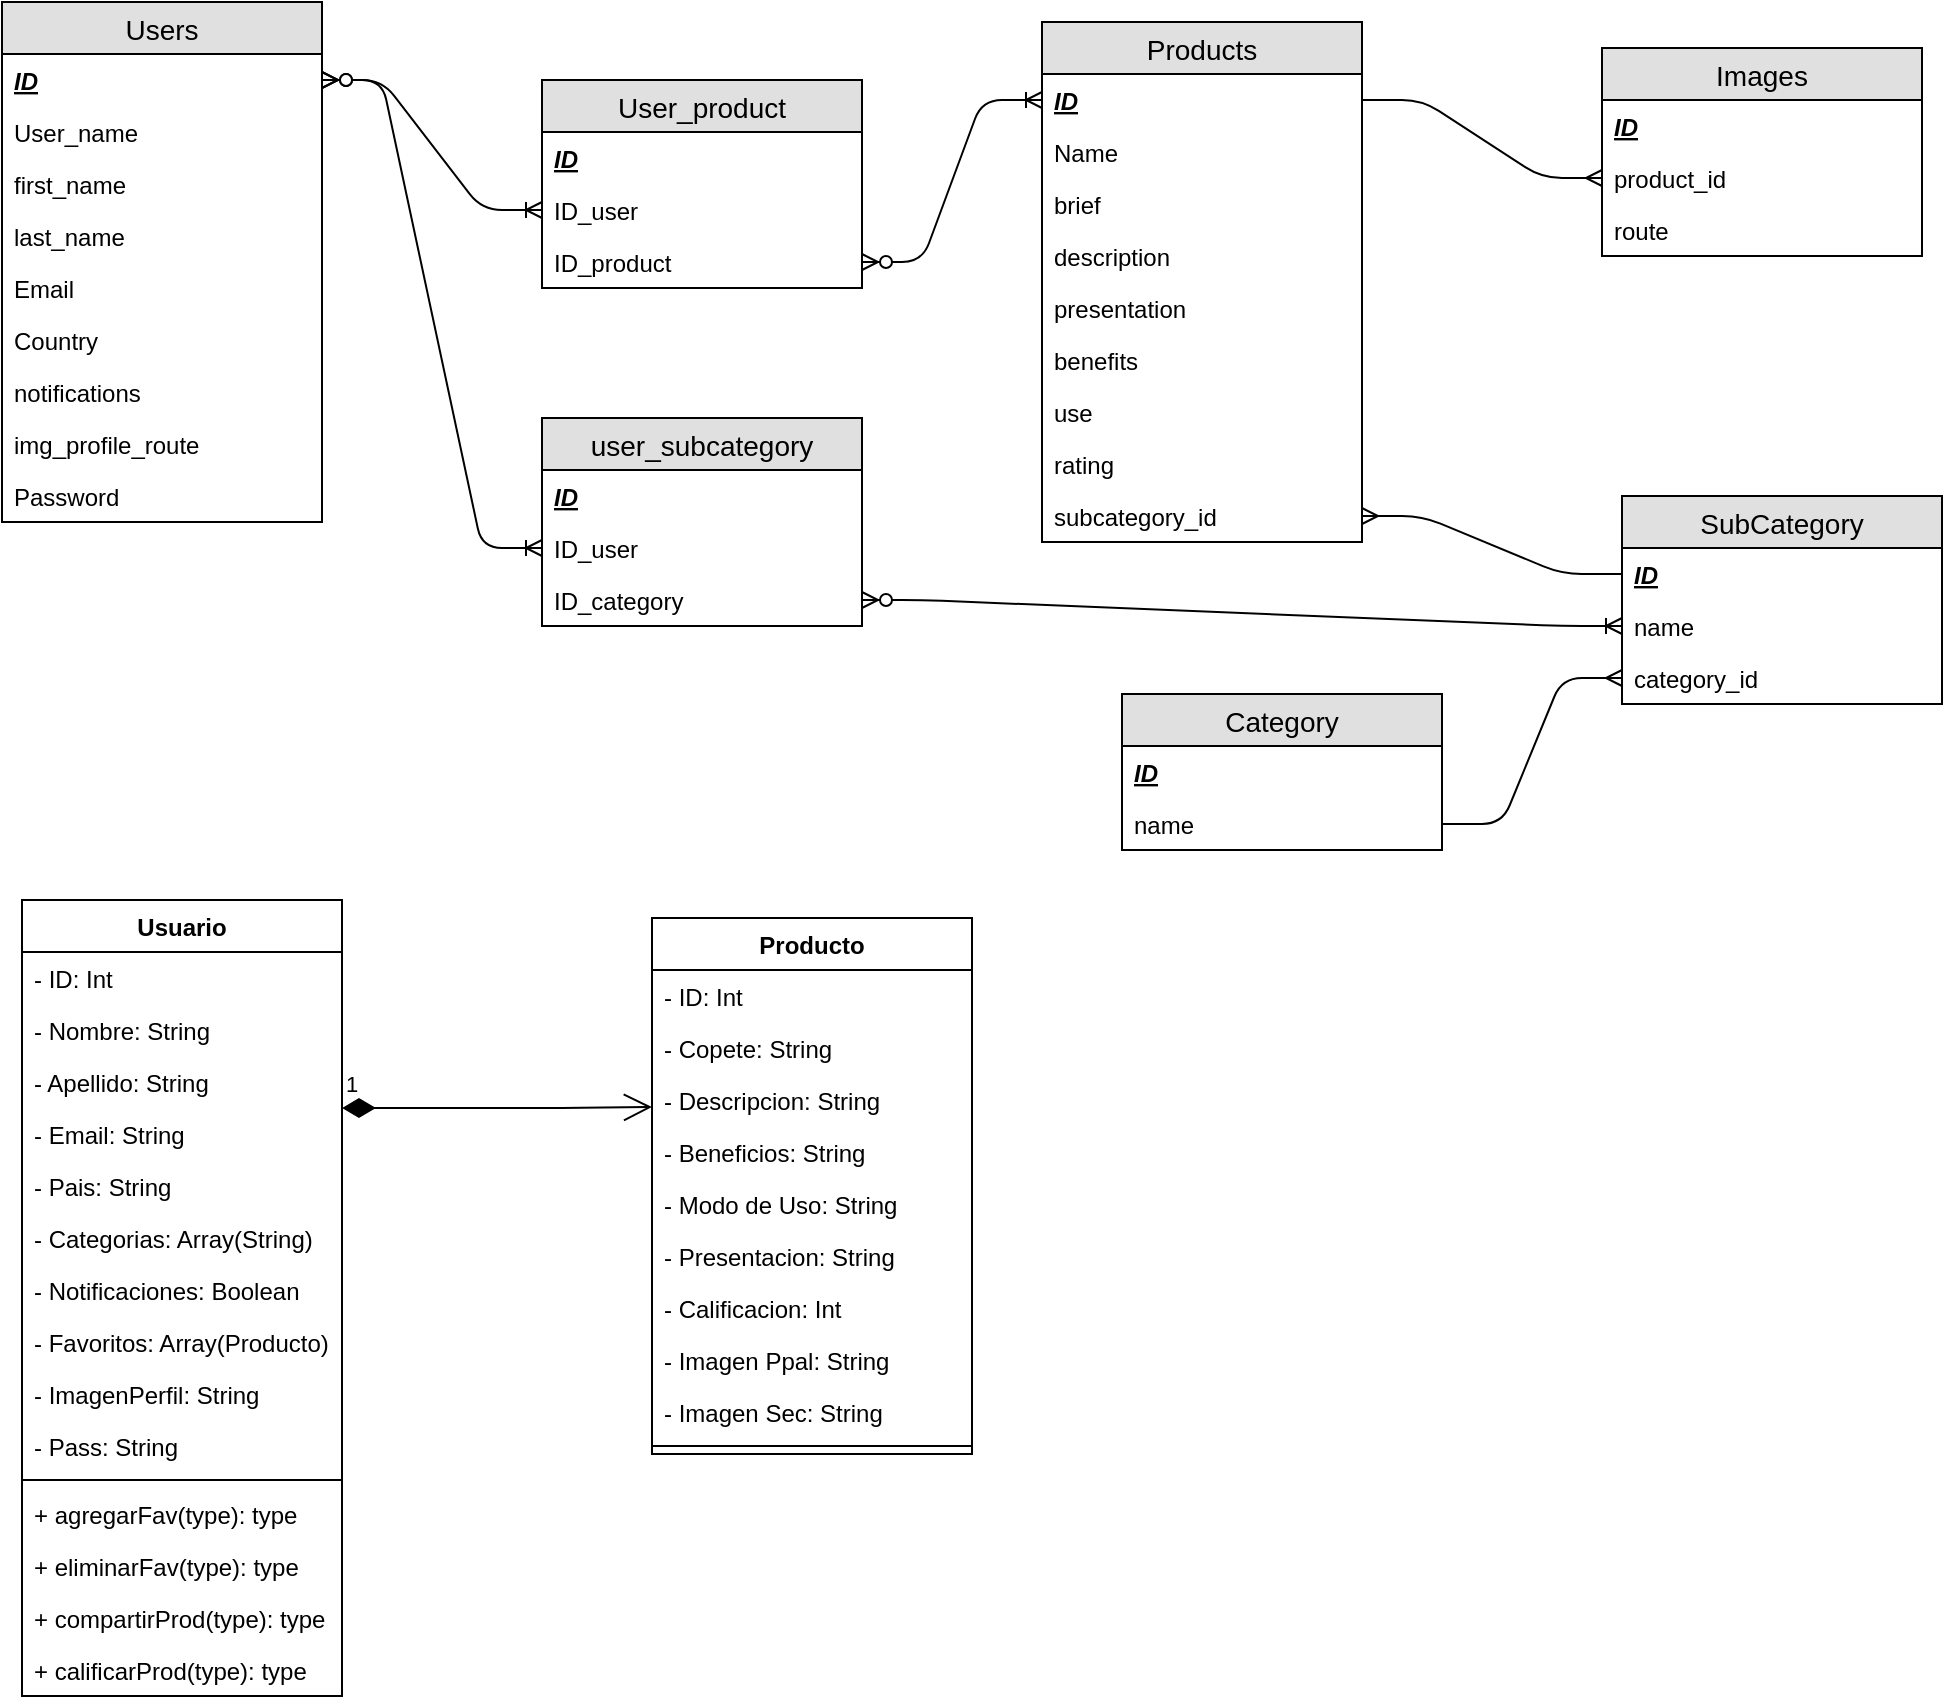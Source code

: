 <mxfile version="11.1.1" type="device"><diagram id="9JdMIs93_McyVVizlDGH" name="Page-1"><mxGraphModel dx="868" dy="452" grid="1" gridSize="10" guides="1" tooltips="1" connect="1" arrows="1" fold="1" page="1" pageScale="1" pageWidth="850" pageHeight="1100" math="0" shadow="0"><root><mxCell id="0"/><mxCell id="1" parent="0"/><mxCell id="tbqG77haK-ozaNqAaKWU-1" value="Users" style="swimlane;fontStyle=0;childLayout=stackLayout;horizontal=1;startSize=26;fillColor=#e0e0e0;horizontalStack=0;resizeParent=1;resizeParentMax=0;resizeLast=0;collapsible=1;marginBottom=0;swimlaneFillColor=#ffffff;align=center;fontSize=14;" parent="1" vertex="1"><mxGeometry x="20" y="20" width="160" height="260" as="geometry"/></mxCell><mxCell id="tbqG77haK-ozaNqAaKWU-2" value="ID" style="text;strokeColor=none;fillColor=none;spacingLeft=4;spacingRight=4;overflow=hidden;rotatable=0;points=[[0,0.5],[1,0.5]];portConstraint=eastwest;fontSize=12;fontStyle=7" parent="tbqG77haK-ozaNqAaKWU-1" vertex="1"><mxGeometry y="26" width="160" height="26" as="geometry"/></mxCell><mxCell id="tbqG77haK-ozaNqAaKWU-3" value="User_name" style="text;strokeColor=none;fillColor=none;spacingLeft=4;spacingRight=4;overflow=hidden;rotatable=0;points=[[0,0.5],[1,0.5]];portConstraint=eastwest;fontSize=12;" parent="tbqG77haK-ozaNqAaKWU-1" vertex="1"><mxGeometry y="52" width="160" height="26" as="geometry"/></mxCell><mxCell id="oBvDFInKLOORN9EYhW_f-15" value="first_name" style="text;strokeColor=none;fillColor=none;spacingLeft=4;spacingRight=4;overflow=hidden;rotatable=0;points=[[0,0.5],[1,0.5]];portConstraint=eastwest;fontSize=12;" parent="tbqG77haK-ozaNqAaKWU-1" vertex="1"><mxGeometry y="78" width="160" height="26" as="geometry"/></mxCell><mxCell id="tbqG77haK-ozaNqAaKWU-6" value="last_name" style="text;strokeColor=none;fillColor=none;spacingLeft=4;spacingRight=4;overflow=hidden;rotatable=0;points=[[0,0.5],[1,0.5]];portConstraint=eastwest;fontSize=12;" parent="tbqG77haK-ozaNqAaKWU-1" vertex="1"><mxGeometry y="104" width="160" height="26" as="geometry"/></mxCell><mxCell id="tbqG77haK-ozaNqAaKWU-7" value="Email" style="text;strokeColor=none;fillColor=none;spacingLeft=4;spacingRight=4;overflow=hidden;rotatable=0;points=[[0,0.5],[1,0.5]];portConstraint=eastwest;fontSize=12;" parent="tbqG77haK-ozaNqAaKWU-1" vertex="1"><mxGeometry y="130" width="160" height="26" as="geometry"/></mxCell><mxCell id="tbqG77haK-ozaNqAaKWU-9" value="Country" style="text;strokeColor=none;fillColor=none;spacingLeft=4;spacingRight=4;overflow=hidden;rotatable=0;points=[[0,0.5],[1,0.5]];portConstraint=eastwest;fontSize=12;" parent="tbqG77haK-ozaNqAaKWU-1" vertex="1"><mxGeometry y="156" width="160" height="26" as="geometry"/></mxCell><mxCell id="tbqG77haK-ozaNqAaKWU-18" value="notifications" style="text;strokeColor=none;fillColor=none;spacingLeft=4;spacingRight=4;overflow=hidden;rotatable=0;points=[[0,0.5],[1,0.5]];portConstraint=eastwest;fontSize=12;" parent="tbqG77haK-ozaNqAaKWU-1" vertex="1"><mxGeometry y="182" width="160" height="26" as="geometry"/></mxCell><mxCell id="tbqG77haK-ozaNqAaKWU-19" value="img_profile_route" style="text;strokeColor=none;fillColor=none;spacingLeft=4;spacingRight=4;overflow=hidden;rotatable=0;points=[[0,0.5],[1,0.5]];portConstraint=eastwest;fontSize=12;" parent="tbqG77haK-ozaNqAaKWU-1" vertex="1"><mxGeometry y="208" width="160" height="26" as="geometry"/></mxCell><mxCell id="tbqG77haK-ozaNqAaKWU-4" value="Password" style="text;strokeColor=none;fillColor=none;spacingLeft=4;spacingRight=4;overflow=hidden;rotatable=0;points=[[0,0.5],[1,0.5]];portConstraint=eastwest;fontSize=12;" parent="tbqG77haK-ozaNqAaKWU-1" vertex="1"><mxGeometry y="234" width="160" height="26" as="geometry"/></mxCell><mxCell id="tbqG77haK-ozaNqAaKWU-20" value="Products" style="swimlane;fontStyle=0;childLayout=stackLayout;horizontal=1;startSize=26;fillColor=#e0e0e0;horizontalStack=0;resizeParent=1;resizeParentMax=0;resizeLast=0;collapsible=1;marginBottom=0;swimlaneFillColor=#ffffff;align=center;fontSize=14;" parent="1" vertex="1"><mxGeometry x="540" y="30" width="160" height="260" as="geometry"/></mxCell><mxCell id="tbqG77haK-ozaNqAaKWU-21" value="ID" style="text;strokeColor=none;fillColor=none;spacingLeft=4;spacingRight=4;overflow=hidden;rotatable=0;points=[[0,0.5],[1,0.5]];portConstraint=eastwest;fontSize=12;fontStyle=7" parent="tbqG77haK-ozaNqAaKWU-20" vertex="1"><mxGeometry y="26" width="160" height="26" as="geometry"/></mxCell><mxCell id="tbqG77haK-ozaNqAaKWU-22" value="Name" style="text;strokeColor=none;fillColor=none;spacingLeft=4;spacingRight=4;overflow=hidden;rotatable=0;points=[[0,0.5],[1,0.5]];portConstraint=eastwest;fontSize=12;" parent="tbqG77haK-ozaNqAaKWU-20" vertex="1"><mxGeometry y="52" width="160" height="26" as="geometry"/></mxCell><mxCell id="tbqG77haK-ozaNqAaKWU-23" value="brief" style="text;strokeColor=none;fillColor=none;spacingLeft=4;spacingRight=4;overflow=hidden;rotatable=0;points=[[0,0.5],[1,0.5]];portConstraint=eastwest;fontSize=12;" parent="tbqG77haK-ozaNqAaKWU-20" vertex="1"><mxGeometry y="78" width="160" height="26" as="geometry"/></mxCell><mxCell id="tbqG77haK-ozaNqAaKWU-24" value="description" style="text;strokeColor=none;fillColor=none;spacingLeft=4;spacingRight=4;overflow=hidden;rotatable=0;points=[[0,0.5],[1,0.5]];portConstraint=eastwest;fontSize=12;" parent="tbqG77haK-ozaNqAaKWU-20" vertex="1"><mxGeometry y="104" width="160" height="26" as="geometry"/></mxCell><mxCell id="b7x1QK848yANU8mVxvrr-8" value="presentation" style="text;strokeColor=none;fillColor=none;spacingLeft=4;spacingRight=4;overflow=hidden;rotatable=0;points=[[0,0.5],[1,0.5]];portConstraint=eastwest;fontSize=12;" parent="tbqG77haK-ozaNqAaKWU-20" vertex="1"><mxGeometry y="130" width="160" height="26" as="geometry"/></mxCell><mxCell id="tbqG77haK-ozaNqAaKWU-25" value="benefits" style="text;strokeColor=none;fillColor=none;spacingLeft=4;spacingRight=4;overflow=hidden;rotatable=0;points=[[0,0.5],[1,0.5]];portConstraint=eastwest;fontSize=12;" parent="tbqG77haK-ozaNqAaKWU-20" vertex="1"><mxGeometry y="156" width="160" height="26" as="geometry"/></mxCell><mxCell id="tbqG77haK-ozaNqAaKWU-26" value="use" style="text;strokeColor=none;fillColor=none;spacingLeft=4;spacingRight=4;overflow=hidden;rotatable=0;points=[[0,0.5],[1,0.5]];portConstraint=eastwest;fontSize=12;" parent="tbqG77haK-ozaNqAaKWU-20" vertex="1"><mxGeometry y="182" width="160" height="26" as="geometry"/></mxCell><mxCell id="tbqG77haK-ozaNqAaKWU-28" value="rating" style="text;strokeColor=none;fillColor=none;spacingLeft=4;spacingRight=4;overflow=hidden;rotatable=0;points=[[0,0.5],[1,0.5]];portConstraint=eastwest;fontSize=12;" parent="tbqG77haK-ozaNqAaKWU-20" vertex="1"><mxGeometry y="208" width="160" height="26" as="geometry"/></mxCell><mxCell id="tbqG77haK-ozaNqAaKWU-30" value="subcategory_id" style="text;strokeColor=none;fillColor=none;spacingLeft=4;spacingRight=4;overflow=hidden;rotatable=0;points=[[0,0.5],[1,0.5]];portConstraint=eastwest;fontSize=12;" parent="tbqG77haK-ozaNqAaKWU-20" vertex="1"><mxGeometry y="234" width="160" height="26" as="geometry"/></mxCell><mxCell id="tbqG77haK-ozaNqAaKWU-31" value="User_product" style="swimlane;fontStyle=0;childLayout=stackLayout;horizontal=1;startSize=26;fillColor=#e0e0e0;horizontalStack=0;resizeParent=1;resizeParentMax=0;resizeLast=0;collapsible=1;marginBottom=0;swimlaneFillColor=#ffffff;align=center;fontSize=14;" parent="1" vertex="1"><mxGeometry x="290" y="59" width="160" height="104" as="geometry"/></mxCell><mxCell id="tbqG77haK-ozaNqAaKWU-32" value="ID" style="text;strokeColor=none;fillColor=none;spacingLeft=4;spacingRight=4;overflow=hidden;rotatable=0;points=[[0,0.5],[1,0.5]];portConstraint=eastwest;fontSize=12;fontStyle=7" parent="tbqG77haK-ozaNqAaKWU-31" vertex="1"><mxGeometry y="26" width="160" height="26" as="geometry"/></mxCell><mxCell id="tbqG77haK-ozaNqAaKWU-33" value="ID_user" style="text;strokeColor=none;fillColor=none;spacingLeft=4;spacingRight=4;overflow=hidden;rotatable=0;points=[[0,0.5],[1,0.5]];portConstraint=eastwest;fontSize=12;" parent="tbqG77haK-ozaNqAaKWU-31" vertex="1"><mxGeometry y="52" width="160" height="26" as="geometry"/></mxCell><mxCell id="tbqG77haK-ozaNqAaKWU-34" value="ID_product" style="text;strokeColor=none;fillColor=none;spacingLeft=4;spacingRight=4;overflow=hidden;rotatable=0;points=[[0,0.5],[1,0.5]];portConstraint=eastwest;fontSize=12;" parent="tbqG77haK-ozaNqAaKWU-31" vertex="1"><mxGeometry y="78" width="160" height="26" as="geometry"/></mxCell><mxCell id="tbqG77haK-ozaNqAaKWU-35" value="" style="edgeStyle=entityRelationEdgeStyle;fontSize=12;html=1;endArrow=ERoneToMany;startArrow=ERzeroToMany;entryX=0;entryY=0.5;entryDx=0;entryDy=0;exitX=1;exitY=0.5;exitDx=0;exitDy=0;" parent="1" source="tbqG77haK-ozaNqAaKWU-2" target="tbqG77haK-ozaNqAaKWU-33" edge="1"><mxGeometry width="100" height="100" relative="1" as="geometry"><mxPoint x="240" y="160" as="sourcePoint"/><mxPoint x="120" y="340" as="targetPoint"/></mxGeometry></mxCell><mxCell id="tbqG77haK-ozaNqAaKWU-36" value="" style="edgeStyle=entityRelationEdgeStyle;fontSize=12;html=1;endArrow=ERoneToMany;startArrow=ERzeroToMany;entryX=0;entryY=0.5;entryDx=0;entryDy=0;exitX=1;exitY=0.5;exitDx=0;exitDy=0;" parent="1" source="tbqG77haK-ozaNqAaKWU-34" target="tbqG77haK-ozaNqAaKWU-21" edge="1"><mxGeometry width="100" height="100" relative="1" as="geometry"><mxPoint x="20" y="440" as="sourcePoint"/><mxPoint x="120" y="340" as="targetPoint"/></mxGeometry></mxCell><mxCell id="oBvDFInKLOORN9EYhW_f-2" value="Usuario" style="swimlane;fontStyle=1;align=center;verticalAlign=top;childLayout=stackLayout;horizontal=1;startSize=26;horizontalStack=0;resizeParent=1;resizeParentMax=0;resizeLast=0;collapsible=1;marginBottom=0;" parent="1" vertex="1"><mxGeometry x="30" y="469" width="160" height="398" as="geometry"/></mxCell><mxCell id="oBvDFInKLOORN9EYhW_f-9" value="- ID: Int" style="text;strokeColor=none;fillColor=none;align=left;verticalAlign=top;spacingLeft=4;spacingRight=4;overflow=hidden;rotatable=0;points=[[0,0.5],[1,0.5]];portConstraint=eastwest;" parent="oBvDFInKLOORN9EYhW_f-2" vertex="1"><mxGeometry y="26" width="160" height="26" as="geometry"/></mxCell><mxCell id="oBvDFInKLOORN9EYhW_f-12" value="- Nombre: String" style="text;strokeColor=none;fillColor=none;align=left;verticalAlign=top;spacingLeft=4;spacingRight=4;overflow=hidden;rotatable=0;points=[[0,0.5],[1,0.5]];portConstraint=eastwest;" parent="oBvDFInKLOORN9EYhW_f-2" vertex="1"><mxGeometry y="52" width="160" height="26" as="geometry"/></mxCell><mxCell id="oBvDFInKLOORN9EYhW_f-11" value="- Apellido: String" style="text;strokeColor=none;fillColor=none;align=left;verticalAlign=top;spacingLeft=4;spacingRight=4;overflow=hidden;rotatable=0;points=[[0,0.5],[1,0.5]];portConstraint=eastwest;" parent="oBvDFInKLOORN9EYhW_f-2" vertex="1"><mxGeometry y="78" width="160" height="26" as="geometry"/></mxCell><mxCell id="oBvDFInKLOORN9EYhW_f-10" value="- Email: String" style="text;strokeColor=none;fillColor=none;align=left;verticalAlign=top;spacingLeft=4;spacingRight=4;overflow=hidden;rotatable=0;points=[[0,0.5],[1,0.5]];portConstraint=eastwest;" parent="oBvDFInKLOORN9EYhW_f-2" vertex="1"><mxGeometry y="104" width="160" height="26" as="geometry"/></mxCell><mxCell id="oBvDFInKLOORN9EYhW_f-8" value="- Pais: String" style="text;strokeColor=none;fillColor=none;align=left;verticalAlign=top;spacingLeft=4;spacingRight=4;overflow=hidden;rotatable=0;points=[[0,0.5],[1,0.5]];portConstraint=eastwest;" parent="oBvDFInKLOORN9EYhW_f-2" vertex="1"><mxGeometry y="130" width="160" height="26" as="geometry"/></mxCell><mxCell id="oBvDFInKLOORN9EYhW_f-7" value="- Categorias: Array(String)" style="text;strokeColor=none;fillColor=none;align=left;verticalAlign=top;spacingLeft=4;spacingRight=4;overflow=hidden;rotatable=0;points=[[0,0.5],[1,0.5]];portConstraint=eastwest;" parent="oBvDFInKLOORN9EYhW_f-2" vertex="1"><mxGeometry y="156" width="160" height="26" as="geometry"/></mxCell><mxCell id="oBvDFInKLOORN9EYhW_f-14" value="- Notificaciones: Boolean" style="text;strokeColor=none;fillColor=none;align=left;verticalAlign=top;spacingLeft=4;spacingRight=4;overflow=hidden;rotatable=0;points=[[0,0.5],[1,0.5]];portConstraint=eastwest;" parent="oBvDFInKLOORN9EYhW_f-2" vertex="1"><mxGeometry y="182" width="160" height="26" as="geometry"/></mxCell><mxCell id="oBvDFInKLOORN9EYhW_f-13" value="- Favoritos: Array(Producto)" style="text;strokeColor=none;fillColor=none;align=left;verticalAlign=top;spacingLeft=4;spacingRight=4;overflow=hidden;rotatable=0;points=[[0,0.5],[1,0.5]];portConstraint=eastwest;" parent="oBvDFInKLOORN9EYhW_f-2" vertex="1"><mxGeometry y="208" width="160" height="26" as="geometry"/></mxCell><mxCell id="oBvDFInKLOORN9EYhW_f-6" value="- ImagenPerfil: String" style="text;strokeColor=none;fillColor=none;align=left;verticalAlign=top;spacingLeft=4;spacingRight=4;overflow=hidden;rotatable=0;points=[[0,0.5],[1,0.5]];portConstraint=eastwest;" parent="oBvDFInKLOORN9EYhW_f-2" vertex="1"><mxGeometry y="234" width="160" height="26" as="geometry"/></mxCell><mxCell id="oBvDFInKLOORN9EYhW_f-3" value="- Pass: String" style="text;strokeColor=none;fillColor=none;align=left;verticalAlign=top;spacingLeft=4;spacingRight=4;overflow=hidden;rotatable=0;points=[[0,0.5],[1,0.5]];portConstraint=eastwest;" parent="oBvDFInKLOORN9EYhW_f-2" vertex="1"><mxGeometry y="260" width="160" height="26" as="geometry"/></mxCell><mxCell id="oBvDFInKLOORN9EYhW_f-4" value="" style="line;strokeWidth=1;fillColor=none;align=left;verticalAlign=middle;spacingTop=-1;spacingLeft=3;spacingRight=3;rotatable=0;labelPosition=right;points=[];portConstraint=eastwest;" parent="oBvDFInKLOORN9EYhW_f-2" vertex="1"><mxGeometry y="286" width="160" height="8" as="geometry"/></mxCell><mxCell id="oBvDFInKLOORN9EYhW_f-34" value="+ agregarFav(type): type" style="text;strokeColor=none;fillColor=none;align=left;verticalAlign=top;spacingLeft=4;spacingRight=4;overflow=hidden;rotatable=0;points=[[0,0.5],[1,0.5]];portConstraint=eastwest;" parent="oBvDFInKLOORN9EYhW_f-2" vertex="1"><mxGeometry y="294" width="160" height="26" as="geometry"/></mxCell><mxCell id="oBvDFInKLOORN9EYhW_f-5" value="+ eliminarFav(type): type" style="text;strokeColor=none;fillColor=none;align=left;verticalAlign=top;spacingLeft=4;spacingRight=4;overflow=hidden;rotatable=0;points=[[0,0.5],[1,0.5]];portConstraint=eastwest;" parent="oBvDFInKLOORN9EYhW_f-2" vertex="1"><mxGeometry y="320" width="160" height="26" as="geometry"/></mxCell><mxCell id="oBvDFInKLOORN9EYhW_f-35" value="+ compartirProd(type): type" style="text;strokeColor=none;fillColor=none;align=left;verticalAlign=top;spacingLeft=4;spacingRight=4;overflow=hidden;rotatable=0;points=[[0,0.5],[1,0.5]];portConstraint=eastwest;" parent="oBvDFInKLOORN9EYhW_f-2" vertex="1"><mxGeometry y="346" width="160" height="26" as="geometry"/></mxCell><mxCell id="oBvDFInKLOORN9EYhW_f-36" value="+ calificarProd(type): type" style="text;strokeColor=none;fillColor=none;align=left;verticalAlign=top;spacingLeft=4;spacingRight=4;overflow=hidden;rotatable=0;points=[[0,0.5],[1,0.5]];portConstraint=eastwest;" parent="oBvDFInKLOORN9EYhW_f-2" vertex="1"><mxGeometry y="372" width="160" height="26" as="geometry"/></mxCell><mxCell id="oBvDFInKLOORN9EYhW_f-16" value="Producto" style="swimlane;fontStyle=1;align=center;verticalAlign=top;childLayout=stackLayout;horizontal=1;startSize=26;horizontalStack=0;resizeParent=1;resizeParentMax=0;resizeLast=0;collapsible=1;marginBottom=0;" parent="1" vertex="1"><mxGeometry x="345" y="478" width="160" height="268" as="geometry"/></mxCell><mxCell id="oBvDFInKLOORN9EYhW_f-22" value="- ID: Int" style="text;strokeColor=none;fillColor=none;align=left;verticalAlign=top;spacingLeft=4;spacingRight=4;overflow=hidden;rotatable=0;points=[[0,0.5],[1,0.5]];portConstraint=eastwest;" parent="oBvDFInKLOORN9EYhW_f-16" vertex="1"><mxGeometry y="26" width="160" height="26" as="geometry"/></mxCell><mxCell id="oBvDFInKLOORN9EYhW_f-24" value="- Copete: String" style="text;strokeColor=none;fillColor=none;align=left;verticalAlign=top;spacingLeft=4;spacingRight=4;overflow=hidden;rotatable=0;points=[[0,0.5],[1,0.5]];portConstraint=eastwest;" parent="oBvDFInKLOORN9EYhW_f-16" vertex="1"><mxGeometry y="52" width="160" height="26" as="geometry"/></mxCell><mxCell id="oBvDFInKLOORN9EYhW_f-25" value="- Descripcion: String" style="text;strokeColor=none;fillColor=none;align=left;verticalAlign=top;spacingLeft=4;spacingRight=4;overflow=hidden;rotatable=0;points=[[0,0.5],[1,0.5]];portConstraint=eastwest;" parent="oBvDFInKLOORN9EYhW_f-16" vertex="1"><mxGeometry y="78" width="160" height="26" as="geometry"/></mxCell><mxCell id="oBvDFInKLOORN9EYhW_f-26" value="- Beneficios: String" style="text;strokeColor=none;fillColor=none;align=left;verticalAlign=top;spacingLeft=4;spacingRight=4;overflow=hidden;rotatable=0;points=[[0,0.5],[1,0.5]];portConstraint=eastwest;" parent="oBvDFInKLOORN9EYhW_f-16" vertex="1"><mxGeometry y="104" width="160" height="26" as="geometry"/></mxCell><mxCell id="oBvDFInKLOORN9EYhW_f-28" value="- Modo de Uso: String" style="text;strokeColor=none;fillColor=none;align=left;verticalAlign=top;spacingLeft=4;spacingRight=4;overflow=hidden;rotatable=0;points=[[0,0.5],[1,0.5]];portConstraint=eastwest;" parent="oBvDFInKLOORN9EYhW_f-16" vertex="1"><mxGeometry y="130" width="160" height="26" as="geometry"/></mxCell><mxCell id="oBvDFInKLOORN9EYhW_f-27" value="- Presentacion: String" style="text;strokeColor=none;fillColor=none;align=left;verticalAlign=top;spacingLeft=4;spacingRight=4;overflow=hidden;rotatable=0;points=[[0,0.5],[1,0.5]];portConstraint=eastwest;" parent="oBvDFInKLOORN9EYhW_f-16" vertex="1"><mxGeometry y="156" width="160" height="26" as="geometry"/></mxCell><mxCell id="oBvDFInKLOORN9EYhW_f-29" value="- Calificacion: Int" style="text;strokeColor=none;fillColor=none;align=left;verticalAlign=top;spacingLeft=4;spacingRight=4;overflow=hidden;rotatable=0;points=[[0,0.5],[1,0.5]];portConstraint=eastwest;" parent="oBvDFInKLOORN9EYhW_f-16" vertex="1"><mxGeometry y="182" width="160" height="26" as="geometry"/></mxCell><mxCell id="oBvDFInKLOORN9EYhW_f-30" value="- Imagen Ppal: String" style="text;strokeColor=none;fillColor=none;align=left;verticalAlign=top;spacingLeft=4;spacingRight=4;overflow=hidden;rotatable=0;points=[[0,0.5],[1,0.5]];portConstraint=eastwest;" parent="oBvDFInKLOORN9EYhW_f-16" vertex="1"><mxGeometry y="208" width="160" height="26" as="geometry"/></mxCell><mxCell id="oBvDFInKLOORN9EYhW_f-31" value="- Imagen Sec: String" style="text;strokeColor=none;fillColor=none;align=left;verticalAlign=top;spacingLeft=4;spacingRight=4;overflow=hidden;rotatable=0;points=[[0,0.5],[1,0.5]];portConstraint=eastwest;" parent="oBvDFInKLOORN9EYhW_f-16" vertex="1"><mxGeometry y="234" width="160" height="26" as="geometry"/></mxCell><mxCell id="oBvDFInKLOORN9EYhW_f-18" value="" style="line;strokeWidth=1;fillColor=none;align=left;verticalAlign=middle;spacingTop=-1;spacingLeft=3;spacingRight=3;rotatable=0;labelPosition=right;points=[];portConstraint=eastwest;" parent="oBvDFInKLOORN9EYhW_f-16" vertex="1"><mxGeometry y="260" width="160" height="8" as="geometry"/></mxCell><mxCell id="oBvDFInKLOORN9EYhW_f-32" value="1" style="endArrow=open;html=1;endSize=12;startArrow=diamondThin;startSize=14;startFill=1;edgeStyle=orthogonalEdgeStyle;align=left;verticalAlign=bottom;" parent="1" edge="1"><mxGeometry x="-1" y="3" relative="1" as="geometry"><mxPoint x="190" y="573" as="sourcePoint"/><mxPoint x="345" y="572.5" as="targetPoint"/><Array as="points"><mxPoint x="300" y="573"/><mxPoint x="300" y="573"/></Array></mxGeometry></mxCell><mxCell id="x6mXVkEwqN3MSHTXsAT1-12" value="Category" style="swimlane;fontStyle=0;childLayout=stackLayout;horizontal=1;startSize=26;fillColor=#e0e0e0;horizontalStack=0;resizeParent=1;resizeParentMax=0;resizeLast=0;collapsible=1;marginBottom=0;swimlaneFillColor=#ffffff;align=center;fontSize=14;" parent="1" vertex="1"><mxGeometry x="580" y="366" width="160" height="78" as="geometry"/></mxCell><mxCell id="x6mXVkEwqN3MSHTXsAT1-13" value="ID" style="text;strokeColor=none;fillColor=none;spacingLeft=4;spacingRight=4;overflow=hidden;rotatable=0;points=[[0,0.5],[1,0.5]];portConstraint=eastwest;fontSize=12;fontStyle=7" parent="x6mXVkEwqN3MSHTXsAT1-12" vertex="1"><mxGeometry y="26" width="160" height="26" as="geometry"/></mxCell><mxCell id="x6mXVkEwqN3MSHTXsAT1-14" value="name" style="text;strokeColor=none;fillColor=none;spacingLeft=4;spacingRight=4;overflow=hidden;rotatable=0;points=[[0,0.5],[1,0.5]];portConstraint=eastwest;fontSize=12;" parent="x6mXVkEwqN3MSHTXsAT1-12" vertex="1"><mxGeometry y="52" width="160" height="26" as="geometry"/></mxCell><mxCell id="x6mXVkEwqN3MSHTXsAT1-23" value="SubCategory" style="swimlane;fontStyle=0;childLayout=stackLayout;horizontal=1;startSize=26;fillColor=#e0e0e0;horizontalStack=0;resizeParent=1;resizeParentMax=0;resizeLast=0;collapsible=1;marginBottom=0;swimlaneFillColor=#ffffff;align=center;fontSize=14;" parent="1" vertex="1"><mxGeometry x="830" y="267" width="160" height="104" as="geometry"/></mxCell><mxCell id="x6mXVkEwqN3MSHTXsAT1-24" value="ID" style="text;strokeColor=none;fillColor=none;spacingLeft=4;spacingRight=4;overflow=hidden;rotatable=0;points=[[0,0.5],[1,0.5]];portConstraint=eastwest;fontSize=12;fontStyle=7" parent="x6mXVkEwqN3MSHTXsAT1-23" vertex="1"><mxGeometry y="26" width="160" height="26" as="geometry"/></mxCell><mxCell id="x6mXVkEwqN3MSHTXsAT1-25" value="name" style="text;strokeColor=none;fillColor=none;spacingLeft=4;spacingRight=4;overflow=hidden;rotatable=0;points=[[0,0.5],[1,0.5]];portConstraint=eastwest;fontSize=12;" parent="x6mXVkEwqN3MSHTXsAT1-23" vertex="1"><mxGeometry y="52" width="160" height="26" as="geometry"/></mxCell><mxCell id="x6mXVkEwqN3MSHTXsAT1-26" value="category_id" style="text;strokeColor=none;fillColor=none;spacingLeft=4;spacingRight=4;overflow=hidden;rotatable=0;points=[[0,0.5],[1,0.5]];portConstraint=eastwest;fontSize=12;" parent="x6mXVkEwqN3MSHTXsAT1-23" vertex="1"><mxGeometry y="78" width="160" height="26" as="geometry"/></mxCell><mxCell id="x6mXVkEwqN3MSHTXsAT1-27" value="Images" style="swimlane;fontStyle=0;childLayout=stackLayout;horizontal=1;startSize=26;fillColor=#e0e0e0;horizontalStack=0;resizeParent=1;resizeParentMax=0;resizeLast=0;collapsible=1;marginBottom=0;swimlaneFillColor=#ffffff;align=center;fontSize=14;" parent="1" vertex="1"><mxGeometry x="820" y="43" width="160" height="104" as="geometry"/></mxCell><mxCell id="x6mXVkEwqN3MSHTXsAT1-28" value="ID" style="text;strokeColor=none;fillColor=none;spacingLeft=4;spacingRight=4;overflow=hidden;rotatable=0;points=[[0,0.5],[1,0.5]];portConstraint=eastwest;fontSize=12;fontStyle=7" parent="x6mXVkEwqN3MSHTXsAT1-27" vertex="1"><mxGeometry y="26" width="160" height="26" as="geometry"/></mxCell><mxCell id="x6mXVkEwqN3MSHTXsAT1-29" value="product_id" style="text;strokeColor=none;fillColor=none;spacingLeft=4;spacingRight=4;overflow=hidden;rotatable=0;points=[[0,0.5],[1,0.5]];portConstraint=eastwest;fontSize=12;" parent="x6mXVkEwqN3MSHTXsAT1-27" vertex="1"><mxGeometry y="52" width="160" height="26" as="geometry"/></mxCell><mxCell id="x6mXVkEwqN3MSHTXsAT1-30" value="route" style="text;strokeColor=none;fillColor=none;spacingLeft=4;spacingRight=4;overflow=hidden;rotatable=0;points=[[0,0.5],[1,0.5]];portConstraint=eastwest;fontSize=12;" parent="x6mXVkEwqN3MSHTXsAT1-27" vertex="1"><mxGeometry y="78" width="160" height="26" as="geometry"/></mxCell><mxCell id="x6mXVkEwqN3MSHTXsAT1-34" value="" style="edgeStyle=entityRelationEdgeStyle;fontSize=12;html=1;endArrow=ERmany;" parent="1" source="x6mXVkEwqN3MSHTXsAT1-24" target="tbqG77haK-ozaNqAaKWU-30" edge="1"><mxGeometry width="100" height="100" relative="1" as="geometry"><mxPoint x="630" y="440" as="sourcePoint"/><mxPoint x="730" y="340" as="targetPoint"/></mxGeometry></mxCell><mxCell id="x6mXVkEwqN3MSHTXsAT1-35" value="" style="edgeStyle=entityRelationEdgeStyle;fontSize=12;html=1;endArrow=ERmany;exitX=1;exitY=0.5;exitDx=0;exitDy=0;entryX=0;entryY=0.5;entryDx=0;entryDy=0;" parent="1" source="tbqG77haK-ozaNqAaKWU-21" target="x6mXVkEwqN3MSHTXsAT1-29" edge="1"><mxGeometry width="100" height="100" relative="1" as="geometry"><mxPoint x="600" y="460" as="sourcePoint"/><mxPoint x="700" y="360" as="targetPoint"/></mxGeometry></mxCell><mxCell id="x6mXVkEwqN3MSHTXsAT1-37" value="" style="edgeStyle=entityRelationEdgeStyle;fontSize=12;html=1;endArrow=ERmany;" parent="1" source="x6mXVkEwqN3MSHTXsAT1-14" target="x6mXVkEwqN3MSHTXsAT1-26" edge="1"><mxGeometry width="100" height="100" relative="1" as="geometry"><mxPoint x="830" y="504" as="sourcePoint"/><mxPoint x="930" y="404" as="targetPoint"/></mxGeometry></mxCell><mxCell id="b7x1QK848yANU8mVxvrr-2" value="user_subcategory" style="swimlane;fontStyle=0;childLayout=stackLayout;horizontal=1;startSize=26;fillColor=#e0e0e0;horizontalStack=0;resizeParent=1;resizeParentMax=0;resizeLast=0;collapsible=1;marginBottom=0;swimlaneFillColor=#ffffff;align=center;fontSize=14;" parent="1" vertex="1"><mxGeometry x="290" y="228" width="160" height="104" as="geometry"/></mxCell><mxCell id="b7x1QK848yANU8mVxvrr-3" value="ID" style="text;strokeColor=none;fillColor=none;spacingLeft=4;spacingRight=4;overflow=hidden;rotatable=0;points=[[0,0.5],[1,0.5]];portConstraint=eastwest;fontSize=12;fontStyle=7" parent="b7x1QK848yANU8mVxvrr-2" vertex="1"><mxGeometry y="26" width="160" height="26" as="geometry"/></mxCell><mxCell id="b7x1QK848yANU8mVxvrr-4" value="ID_user" style="text;strokeColor=none;fillColor=none;spacingLeft=4;spacingRight=4;overflow=hidden;rotatable=0;points=[[0,0.5],[1,0.5]];portConstraint=eastwest;fontSize=12;" parent="b7x1QK848yANU8mVxvrr-2" vertex="1"><mxGeometry y="52" width="160" height="26" as="geometry"/></mxCell><mxCell id="b7x1QK848yANU8mVxvrr-5" value="ID_category" style="text;strokeColor=none;fillColor=none;spacingLeft=4;spacingRight=4;overflow=hidden;rotatable=0;points=[[0,0.5],[1,0.5]];portConstraint=eastwest;fontSize=12;" parent="b7x1QK848yANU8mVxvrr-2" vertex="1"><mxGeometry y="78" width="160" height="26" as="geometry"/></mxCell><mxCell id="b7x1QK848yANU8mVxvrr-6" value="" style="edgeStyle=entityRelationEdgeStyle;fontSize=12;html=1;endArrow=ERoneToMany;startArrow=ERzeroToMany;entryX=0;entryY=0.5;entryDx=0;entryDy=0;" parent="1" source="tbqG77haK-ozaNqAaKWU-2" target="b7x1QK848yANU8mVxvrr-4" edge="1"><mxGeometry width="100" height="100" relative="1" as="geometry"><mxPoint x="180" y="202" as="sourcePoint"/><mxPoint x="290" y="267" as="targetPoint"/></mxGeometry></mxCell><mxCell id="b7x1QK848yANU8mVxvrr-7" value="" style="edgeStyle=entityRelationEdgeStyle;fontSize=12;html=1;endArrow=ERoneToMany;startArrow=ERzeroToMany;exitX=1;exitY=0.5;exitDx=0;exitDy=0;" parent="1" source="b7x1QK848yANU8mVxvrr-5" target="x6mXVkEwqN3MSHTXsAT1-25" edge="1"><mxGeometry width="100" height="100" relative="1" as="geometry"><mxPoint x="530" y="451" as="sourcePoint"/><mxPoint x="620" y="370" as="targetPoint"/></mxGeometry></mxCell></root></mxGraphModel></diagram></mxfile>